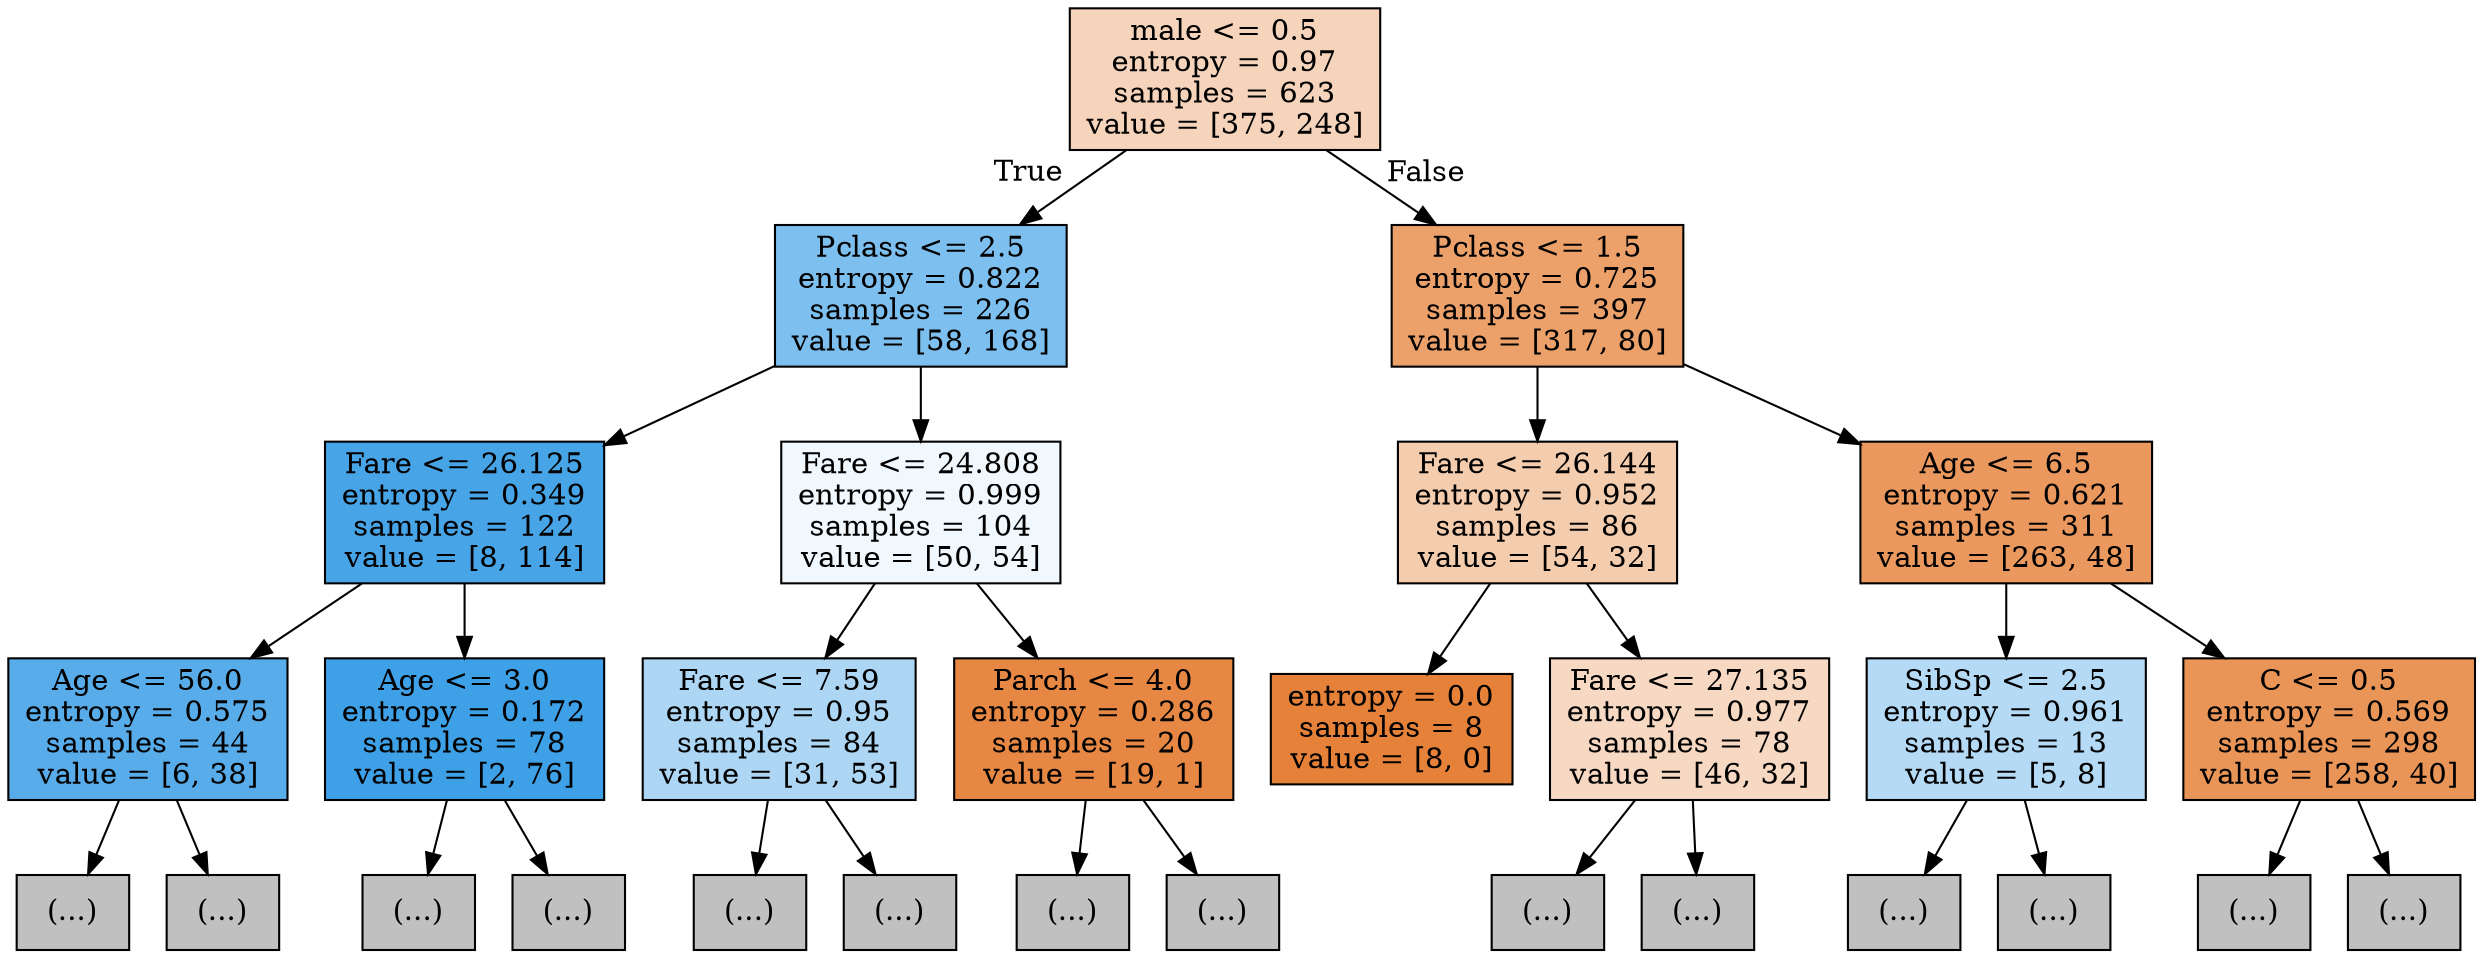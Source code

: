 digraph Tree {
node [shape=box, style="filled", color="black"] ;
0 [label="male <= 0.5\nentropy = 0.97\nsamples = 623\nvalue = [375, 248]", fillcolor="#f6d4bc"] ;
1 [label="Pclass <= 2.5\nentropy = 0.822\nsamples = 226\nvalue = [58, 168]", fillcolor="#7dbfee"] ;
0 -> 1 [labeldistance=2.5, labelangle=45, headlabel="True"] ;
2 [label="Fare <= 26.125\nentropy = 0.349\nsamples = 122\nvalue = [8, 114]", fillcolor="#47a4e7"] ;
1 -> 2 ;
3 [label="Age <= 56.0\nentropy = 0.575\nsamples = 44\nvalue = [6, 38]", fillcolor="#58ace9"] ;
2 -> 3 ;
4 [label="(...)", fillcolor="#C0C0C0"] ;
3 -> 4 ;
7 [label="(...)", fillcolor="#C0C0C0"] ;
3 -> 7 ;
8 [label="Age <= 3.0\nentropy = 0.172\nsamples = 78\nvalue = [2, 76]", fillcolor="#3ea0e6"] ;
2 -> 8 ;
9 [label="(...)", fillcolor="#C0C0C0"] ;
8 -> 9 ;
10 [label="(...)", fillcolor="#C0C0C0"] ;
8 -> 10 ;
13 [label="Fare <= 24.808\nentropy = 0.999\nsamples = 104\nvalue = [50, 54]", fillcolor="#f0f8fd"] ;
1 -> 13 ;
14 [label="Fare <= 7.59\nentropy = 0.95\nsamples = 84\nvalue = [31, 53]", fillcolor="#add6f4"] ;
13 -> 14 ;
15 [label="(...)", fillcolor="#C0C0C0"] ;
14 -> 15 ;
16 [label="(...)", fillcolor="#C0C0C0"] ;
14 -> 16 ;
19 [label="Parch <= 4.0\nentropy = 0.286\nsamples = 20\nvalue = [19, 1]", fillcolor="#e68843"] ;
13 -> 19 ;
20 [label="(...)", fillcolor="#C0C0C0"] ;
19 -> 20 ;
21 [label="(...)", fillcolor="#C0C0C0"] ;
19 -> 21 ;
24 [label="Pclass <= 1.5\nentropy = 0.725\nsamples = 397\nvalue = [317, 80]", fillcolor="#eca16b"] ;
0 -> 24 [labeldistance=2.5, labelangle=-45, headlabel="False"] ;
25 [label="Fare <= 26.144\nentropy = 0.952\nsamples = 86\nvalue = [54, 32]", fillcolor="#f4ccae"] ;
24 -> 25 ;
26 [label="entropy = 0.0\nsamples = 8\nvalue = [8, 0]", fillcolor="#e58139"] ;
25 -> 26 ;
27 [label="Fare <= 27.135\nentropy = 0.977\nsamples = 78\nvalue = [46, 32]", fillcolor="#f7d9c3"] ;
25 -> 27 ;
28 [label="(...)", fillcolor="#C0C0C0"] ;
27 -> 28 ;
31 [label="(...)", fillcolor="#C0C0C0"] ;
27 -> 31 ;
34 [label="Age <= 6.5\nentropy = 0.621\nsamples = 311\nvalue = [263, 48]", fillcolor="#ea985d"] ;
24 -> 34 ;
35 [label="SibSp <= 2.5\nentropy = 0.961\nsamples = 13\nvalue = [5, 8]", fillcolor="#b5daf5"] ;
34 -> 35 ;
36 [label="(...)", fillcolor="#C0C0C0"] ;
35 -> 36 ;
37 [label="(...)", fillcolor="#C0C0C0"] ;
35 -> 37 ;
38 [label="C <= 0.5\nentropy = 0.569\nsamples = 298\nvalue = [258, 40]", fillcolor="#e99558"] ;
34 -> 38 ;
39 [label="(...)", fillcolor="#C0C0C0"] ;
38 -> 39 ;
42 [label="(...)", fillcolor="#C0C0C0"] ;
38 -> 42 ;
}